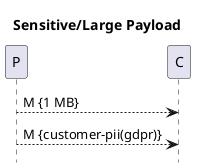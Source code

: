 @startuml
title Sensitive/Large Payload
hide footbox

P-->C: M {1 MB}
P-->C: M {customer-pii(gdpr)}
@enduml

